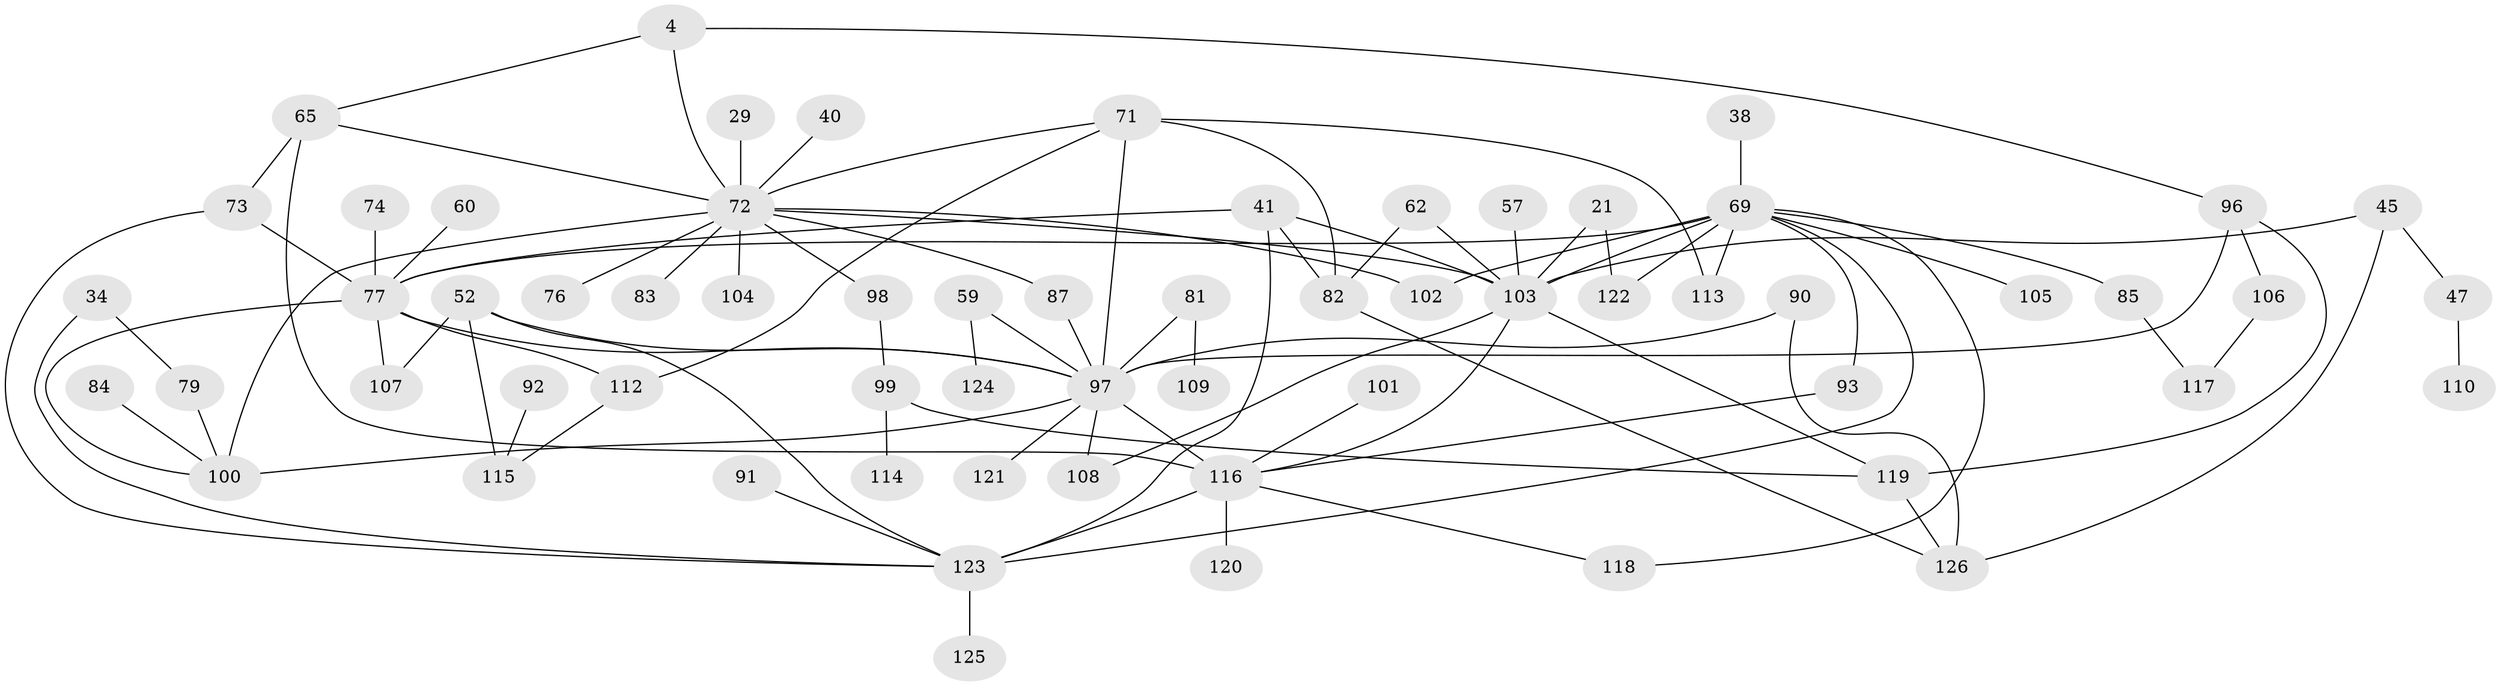// original degree distribution, {7: 0.015873015873015872, 6: 0.05555555555555555, 5: 0.07142857142857142, 2: 0.30158730158730157, 3: 0.20634920634920634, 8: 0.007936507936507936, 4: 0.12698412698412698, 1: 0.21428571428571427}
// Generated by graph-tools (version 1.1) at 2025/41/03/09/25 04:41:49]
// undirected, 63 vertices, 94 edges
graph export_dot {
graph [start="1"]
  node [color=gray90,style=filled];
  4;
  21;
  29;
  34;
  38;
  40;
  41 [super="+20+35"];
  45 [super="+17"];
  47;
  52;
  57;
  59;
  60;
  62;
  65 [super="+3"];
  69 [super="+25+43+67"];
  71 [super="+58"];
  72 [super="+55+44+24+54"];
  73 [super="+70"];
  74;
  76;
  77 [super="+49"];
  79;
  81;
  82;
  83;
  84;
  85;
  87;
  90;
  91;
  92;
  93;
  96 [super="+13+61"];
  97 [super="+10+88+39"];
  98 [super="+95"];
  99;
  100 [super="+56+94"];
  101;
  102;
  103 [super="+6+11"];
  104;
  105;
  106;
  107;
  108;
  109;
  110;
  112 [super="+111"];
  113;
  114;
  115 [super="+53"];
  116 [super="+2+68"];
  117;
  118;
  119 [super="+89"];
  120;
  121;
  122;
  123 [super="+30+50+51"];
  124;
  125;
  126;
  4 -- 65 [weight=2];
  4 -- 96 [weight=2];
  4 -- 72;
  21 -- 122;
  21 -- 103;
  29 -- 72;
  34 -- 79;
  34 -- 123;
  38 -- 69;
  40 -- 72;
  41 -- 82;
  41 -- 77 [weight=2];
  41 -- 103 [weight=2];
  41 -- 123;
  45 -- 103;
  45 -- 126;
  45 -- 47;
  47 -- 110;
  52 -- 115 [weight=2];
  52 -- 107;
  52 -- 123;
  52 -- 97;
  57 -- 103;
  59 -- 124;
  59 -- 97;
  60 -- 77;
  62 -- 82;
  62 -- 103;
  65 -- 116 [weight=3];
  65 -- 73;
  65 -- 72;
  69 -- 85;
  69 -- 103 [weight=2];
  69 -- 118;
  69 -- 123;
  69 -- 102;
  69 -- 105;
  69 -- 77;
  69 -- 113;
  69 -- 122;
  69 -- 93;
  71 -- 113;
  71 -- 82;
  71 -- 72;
  71 -- 112;
  71 -- 97 [weight=2];
  72 -- 98 [weight=2];
  72 -- 102;
  72 -- 76;
  72 -- 83;
  72 -- 87;
  72 -- 100 [weight=2];
  72 -- 104;
  72 -- 103 [weight=2];
  73 -- 77 [weight=2];
  73 -- 123 [weight=2];
  74 -- 77;
  77 -- 107;
  77 -- 100;
  77 -- 112;
  77 -- 97;
  79 -- 100;
  81 -- 109;
  81 -- 97;
  82 -- 126;
  84 -- 100;
  85 -- 117;
  87 -- 97;
  90 -- 126;
  90 -- 97;
  91 -- 123;
  92 -- 115;
  93 -- 116;
  96 -- 106;
  96 -- 119 [weight=2];
  96 -- 97;
  97 -- 116 [weight=4];
  97 -- 108;
  97 -- 121;
  97 -- 100;
  98 -- 99;
  99 -- 114;
  99 -- 119;
  101 -- 116;
  103 -- 108;
  103 -- 116;
  103 -- 119;
  106 -- 117;
  112 -- 115;
  116 -- 118;
  116 -- 120;
  116 -- 123 [weight=3];
  119 -- 126;
  123 -- 125;
}
